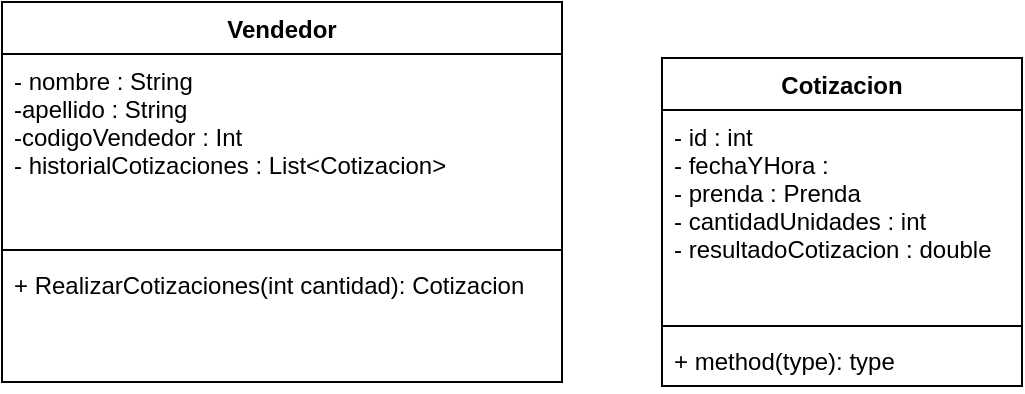 <mxfile version="13.7.9" type="device"><diagram id="0Ri1OKCDXwVhBTPywlAt" name="Page-1"><mxGraphModel dx="868" dy="451" grid="1" gridSize="10" guides="1" tooltips="1" connect="1" arrows="1" fold="1" page="1" pageScale="1" pageWidth="827" pageHeight="1169" math="0" shadow="0"><root><mxCell id="0"/><mxCell id="1" parent="0"/><mxCell id="Q1N5t5ftnEr4lI-9z7Tj-5" value="Cotizacion" style="swimlane;fontStyle=1;align=center;verticalAlign=top;childLayout=stackLayout;horizontal=1;startSize=26;horizontalStack=0;resizeParent=1;resizeParentMax=0;resizeLast=0;collapsible=1;marginBottom=0;" vertex="1" parent="1"><mxGeometry x="590" y="58" width="180" height="164" as="geometry"/></mxCell><mxCell id="Q1N5t5ftnEr4lI-9z7Tj-6" value="- id : int&#xA;- fechaYHora : &#xA;- prenda : Prenda&#xA;- cantidadUnidades : int&#xA;- resultadoCotizacion : double&#xA;&#xA;" style="text;strokeColor=none;fillColor=none;align=left;verticalAlign=top;spacingLeft=4;spacingRight=4;overflow=hidden;rotatable=0;points=[[0,0.5],[1,0.5]];portConstraint=eastwest;" vertex="1" parent="Q1N5t5ftnEr4lI-9z7Tj-5"><mxGeometry y="26" width="180" height="104" as="geometry"/></mxCell><mxCell id="Q1N5t5ftnEr4lI-9z7Tj-7" value="" style="line;strokeWidth=1;fillColor=none;align=left;verticalAlign=middle;spacingTop=-1;spacingLeft=3;spacingRight=3;rotatable=0;labelPosition=right;points=[];portConstraint=eastwest;" vertex="1" parent="Q1N5t5ftnEr4lI-9z7Tj-5"><mxGeometry y="130" width="180" height="8" as="geometry"/></mxCell><mxCell id="Q1N5t5ftnEr4lI-9z7Tj-8" value="+ method(type): type" style="text;strokeColor=none;fillColor=none;align=left;verticalAlign=top;spacingLeft=4;spacingRight=4;overflow=hidden;rotatable=0;points=[[0,0.5],[1,0.5]];portConstraint=eastwest;" vertex="1" parent="Q1N5t5ftnEr4lI-9z7Tj-5"><mxGeometry y="138" width="180" height="26" as="geometry"/></mxCell><mxCell id="Q1N5t5ftnEr4lI-9z7Tj-1" value="Vendedor" style="swimlane;fontStyle=1;align=center;verticalAlign=top;childLayout=stackLayout;horizontal=1;startSize=26;horizontalStack=0;resizeParent=1;resizeParentMax=0;resizeLast=0;collapsible=1;marginBottom=0;" vertex="1" parent="1"><mxGeometry x="260" y="30" width="280" height="190" as="geometry"/></mxCell><mxCell id="Q1N5t5ftnEr4lI-9z7Tj-2" value="- nombre : String&#xA;-apellido : String&#xA;-codigoVendedor : Int&#xA;- historialCotizaciones : List&lt;Cotizacion&gt;&#xA;" style="text;strokeColor=none;fillColor=none;align=left;verticalAlign=top;spacingLeft=4;spacingRight=4;overflow=hidden;rotatable=0;points=[[0,0.5],[1,0.5]];portConstraint=eastwest;" vertex="1" parent="Q1N5t5ftnEr4lI-9z7Tj-1"><mxGeometry y="26" width="280" height="94" as="geometry"/></mxCell><mxCell id="Q1N5t5ftnEr4lI-9z7Tj-3" value="" style="line;strokeWidth=1;fillColor=none;align=left;verticalAlign=middle;spacingTop=-1;spacingLeft=3;spacingRight=3;rotatable=0;labelPosition=right;points=[];portConstraint=eastwest;" vertex="1" parent="Q1N5t5ftnEr4lI-9z7Tj-1"><mxGeometry y="120" width="280" height="8" as="geometry"/></mxCell><mxCell id="Q1N5t5ftnEr4lI-9z7Tj-4" value="+ RealizarCotizaciones(int cantidad): Cotizacion " style="text;strokeColor=none;fillColor=none;align=left;verticalAlign=top;spacingLeft=4;spacingRight=4;overflow=hidden;rotatable=0;points=[[0,0.5],[1,0.5]];portConstraint=eastwest;" vertex="1" parent="Q1N5t5ftnEr4lI-9z7Tj-1"><mxGeometry y="128" width="280" height="62" as="geometry"/></mxCell></root></mxGraphModel></diagram></mxfile>